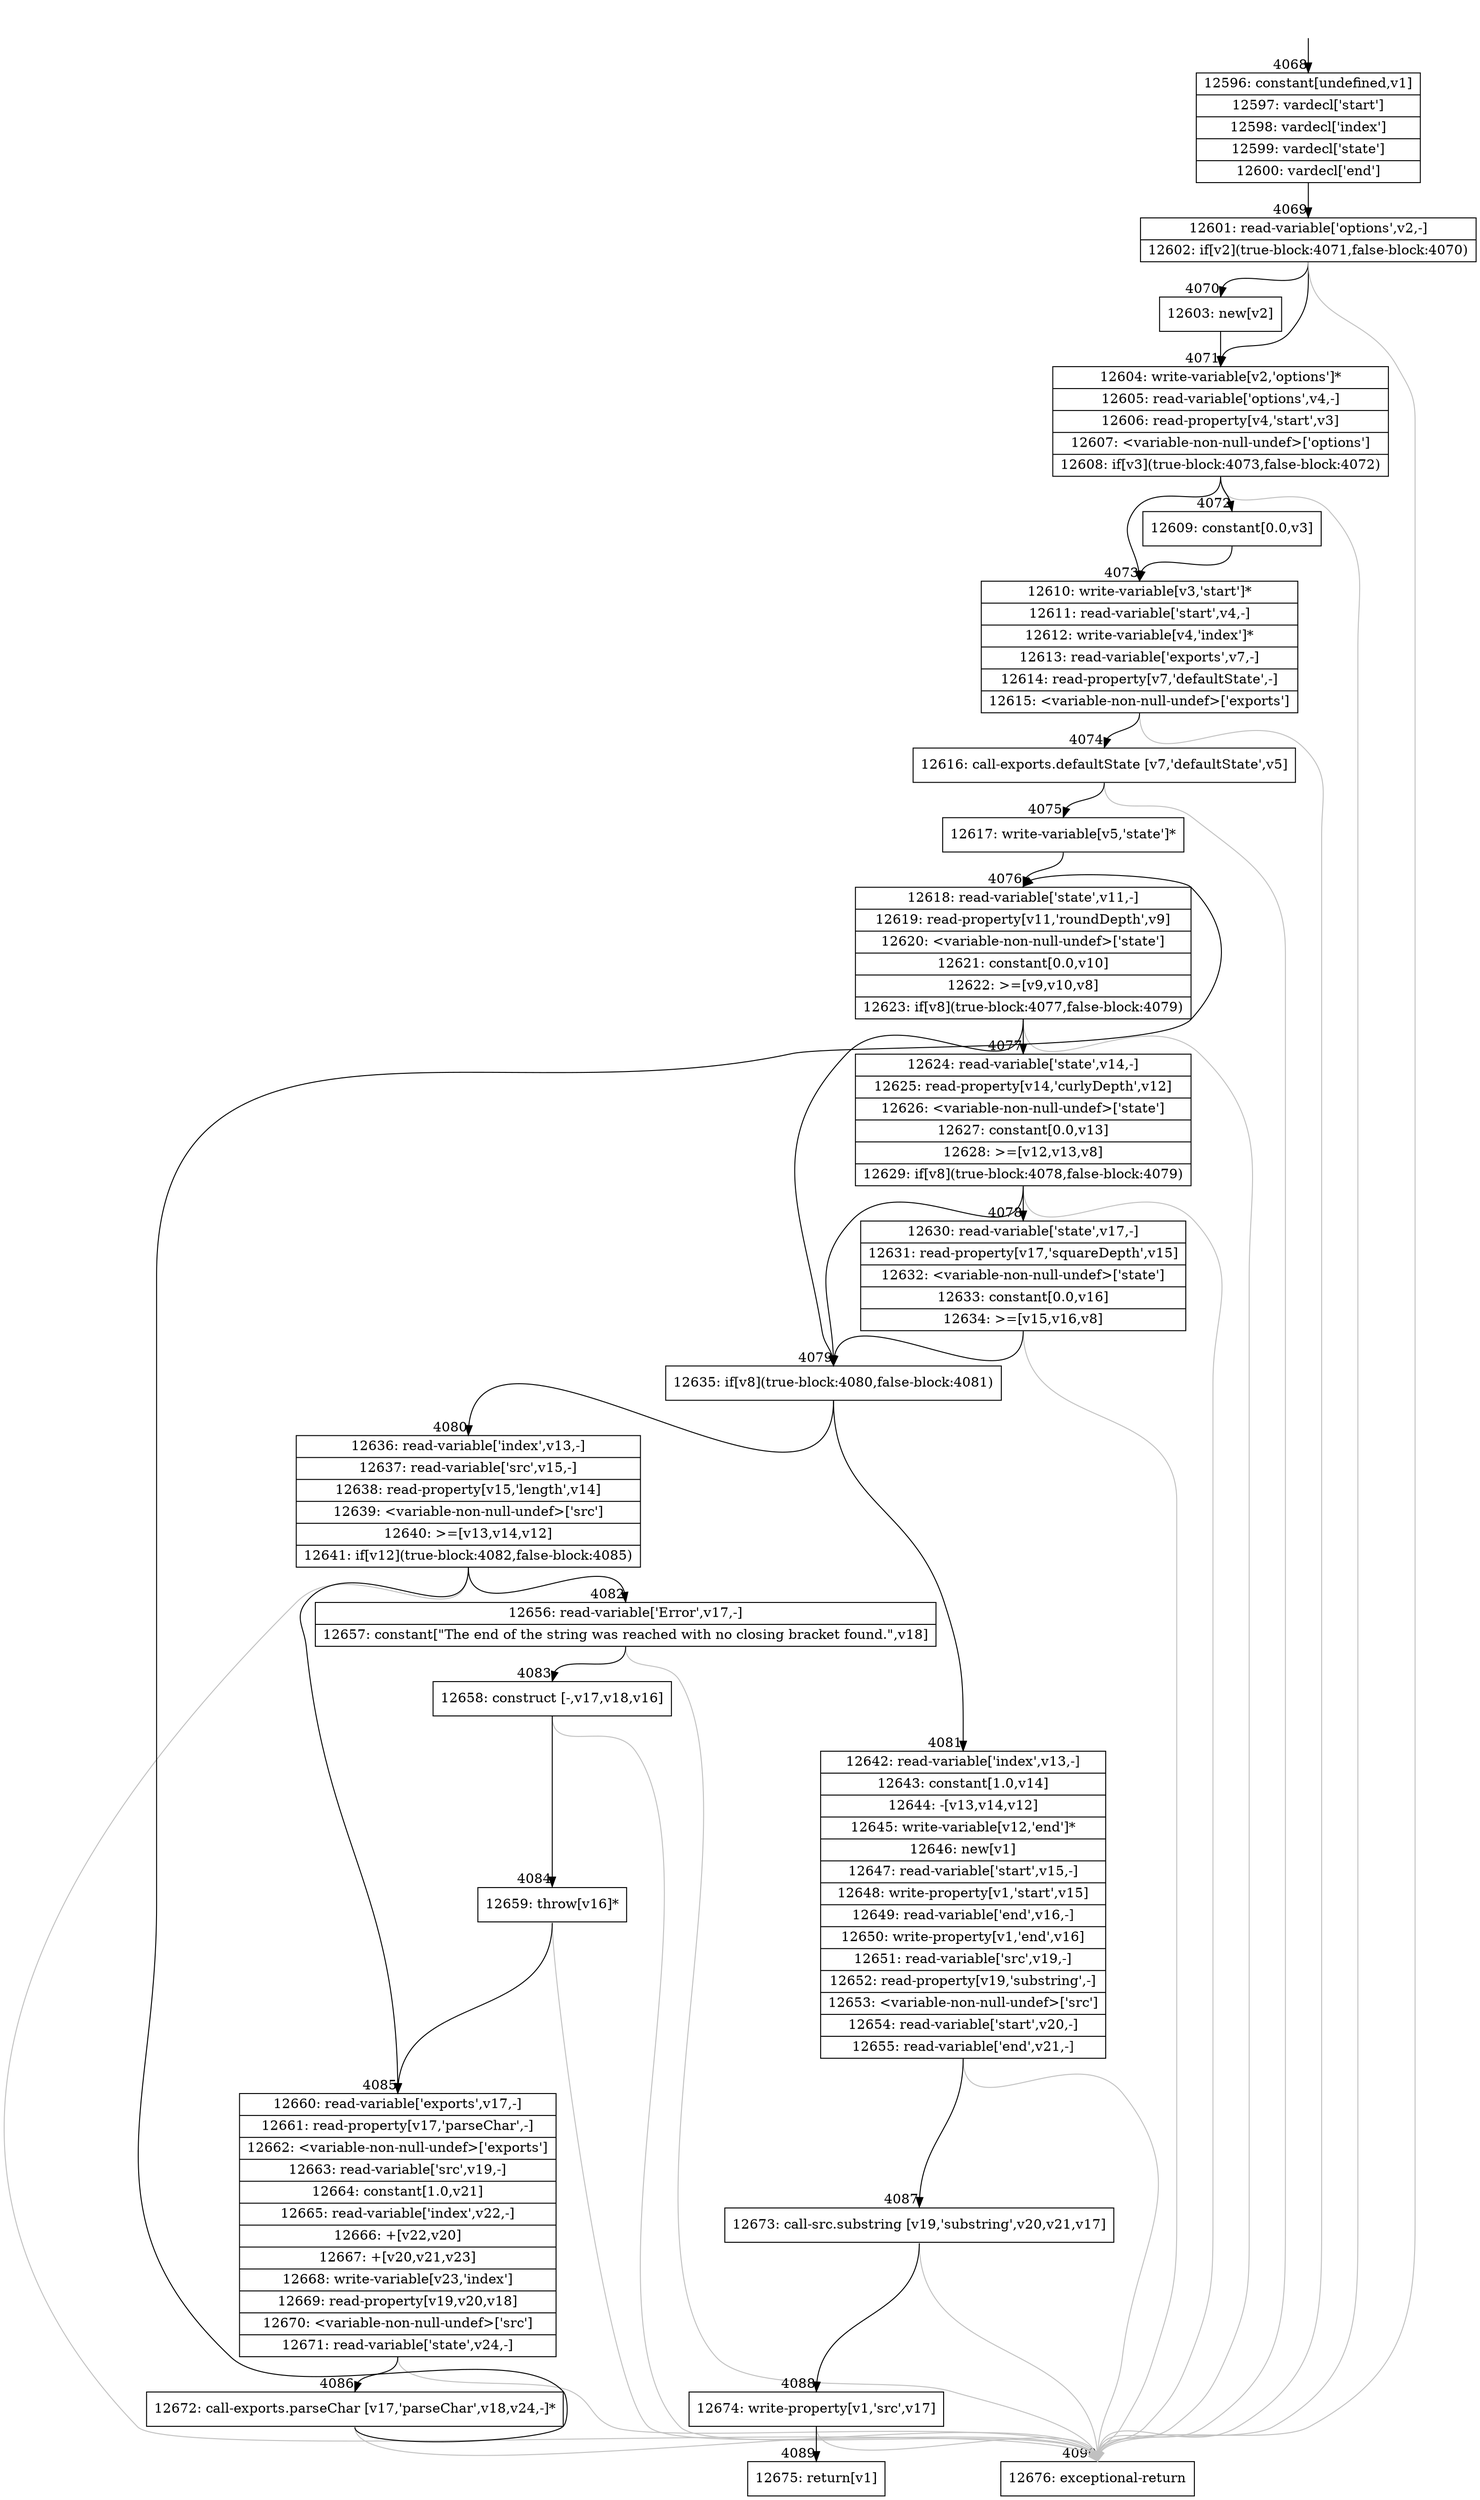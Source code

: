 digraph {
rankdir="TD"
BB_entry246[shape=none,label=""];
BB_entry246 -> BB4068 [tailport=s, headport=n, headlabel="    4068"]
BB4068 [shape=record label="{12596: constant[undefined,v1]|12597: vardecl['start']|12598: vardecl['index']|12599: vardecl['state']|12600: vardecl['end']}" ] 
BB4068 -> BB4069 [tailport=s, headport=n, headlabel="      4069"]
BB4069 [shape=record label="{12601: read-variable['options',v2,-]|12602: if[v2](true-block:4071,false-block:4070)}" ] 
BB4069 -> BB4071 [tailport=s, headport=n, headlabel="      4071"]
BB4069 -> BB4070 [tailport=s, headport=n, headlabel="      4070"]
BB4069 -> BB4090 [tailport=s, headport=n, color=gray, headlabel="      4090"]
BB4070 [shape=record label="{12603: new[v2]}" ] 
BB4070 -> BB4071 [tailport=s, headport=n]
BB4071 [shape=record label="{12604: write-variable[v2,'options']*|12605: read-variable['options',v4,-]|12606: read-property[v4,'start',v3]|12607: \<variable-non-null-undef\>['options']|12608: if[v3](true-block:4073,false-block:4072)}" ] 
BB4071 -> BB4073 [tailport=s, headport=n, headlabel="      4073"]
BB4071 -> BB4072 [tailport=s, headport=n, headlabel="      4072"]
BB4071 -> BB4090 [tailport=s, headport=n, color=gray]
BB4072 [shape=record label="{12609: constant[0.0,v3]}" ] 
BB4072 -> BB4073 [tailport=s, headport=n]
BB4073 [shape=record label="{12610: write-variable[v3,'start']*|12611: read-variable['start',v4,-]|12612: write-variable[v4,'index']*|12613: read-variable['exports',v7,-]|12614: read-property[v7,'defaultState',-]|12615: \<variable-non-null-undef\>['exports']}" ] 
BB4073 -> BB4074 [tailport=s, headport=n, headlabel="      4074"]
BB4073 -> BB4090 [tailport=s, headport=n, color=gray]
BB4074 [shape=record label="{12616: call-exports.defaultState [v7,'defaultState',v5]}" ] 
BB4074 -> BB4075 [tailport=s, headport=n, headlabel="      4075"]
BB4074 -> BB4090 [tailport=s, headport=n, color=gray]
BB4075 [shape=record label="{12617: write-variable[v5,'state']*}" ] 
BB4075 -> BB4076 [tailport=s, headport=n, headlabel="      4076"]
BB4076 [shape=record label="{12618: read-variable['state',v11,-]|12619: read-property[v11,'roundDepth',v9]|12620: \<variable-non-null-undef\>['state']|12621: constant[0.0,v10]|12622: \>=[v9,v10,v8]|12623: if[v8](true-block:4077,false-block:4079)}" ] 
BB4076 -> BB4079 [tailport=s, headport=n, headlabel="      4079"]
BB4076 -> BB4077 [tailport=s, headport=n, headlabel="      4077"]
BB4076 -> BB4090 [tailport=s, headport=n, color=gray]
BB4077 [shape=record label="{12624: read-variable['state',v14,-]|12625: read-property[v14,'curlyDepth',v12]|12626: \<variable-non-null-undef\>['state']|12627: constant[0.0,v13]|12628: \>=[v12,v13,v8]|12629: if[v8](true-block:4078,false-block:4079)}" ] 
BB4077 -> BB4079 [tailport=s, headport=n]
BB4077 -> BB4078 [tailport=s, headport=n, headlabel="      4078"]
BB4077 -> BB4090 [tailport=s, headport=n, color=gray]
BB4078 [shape=record label="{12630: read-variable['state',v17,-]|12631: read-property[v17,'squareDepth',v15]|12632: \<variable-non-null-undef\>['state']|12633: constant[0.0,v16]|12634: \>=[v15,v16,v8]}" ] 
BB4078 -> BB4079 [tailport=s, headport=n]
BB4078 -> BB4090 [tailport=s, headport=n, color=gray]
BB4079 [shape=record label="{12635: if[v8](true-block:4080,false-block:4081)}" ] 
BB4079 -> BB4080 [tailport=s, headport=n, headlabel="      4080"]
BB4079 -> BB4081 [tailport=s, headport=n, headlabel="      4081"]
BB4080 [shape=record label="{12636: read-variable['index',v13,-]|12637: read-variable['src',v15,-]|12638: read-property[v15,'length',v14]|12639: \<variable-non-null-undef\>['src']|12640: \>=[v13,v14,v12]|12641: if[v12](true-block:4082,false-block:4085)}" ] 
BB4080 -> BB4082 [tailport=s, headport=n, headlabel="      4082"]
BB4080 -> BB4085 [tailport=s, headport=n, headlabel="      4085"]
BB4080 -> BB4090 [tailport=s, headport=n, color=gray]
BB4081 [shape=record label="{12642: read-variable['index',v13,-]|12643: constant[1.0,v14]|12644: -[v13,v14,v12]|12645: write-variable[v12,'end']*|12646: new[v1]|12647: read-variable['start',v15,-]|12648: write-property[v1,'start',v15]|12649: read-variable['end',v16,-]|12650: write-property[v1,'end',v16]|12651: read-variable['src',v19,-]|12652: read-property[v19,'substring',-]|12653: \<variable-non-null-undef\>['src']|12654: read-variable['start',v20,-]|12655: read-variable['end',v21,-]}" ] 
BB4081 -> BB4087 [tailport=s, headport=n, headlabel="      4087"]
BB4081 -> BB4090 [tailport=s, headport=n, color=gray]
BB4082 [shape=record label="{12656: read-variable['Error',v17,-]|12657: constant[\"The end of the string was reached with no closing bracket found.\",v18]}" ] 
BB4082 -> BB4083 [tailport=s, headport=n, headlabel="      4083"]
BB4082 -> BB4090 [tailport=s, headport=n, color=gray]
BB4083 [shape=record label="{12658: construct [-,v17,v18,v16]}" ] 
BB4083 -> BB4084 [tailport=s, headport=n, headlabel="      4084"]
BB4083 -> BB4090 [tailport=s, headport=n, color=gray]
BB4084 [shape=record label="{12659: throw[v16]*}" ] 
BB4084 -> BB4085 [tailport=s, headport=n]
BB4084 -> BB4090 [tailport=s, headport=n, color=gray]
BB4085 [shape=record label="{12660: read-variable['exports',v17,-]|12661: read-property[v17,'parseChar',-]|12662: \<variable-non-null-undef\>['exports']|12663: read-variable['src',v19,-]|12664: constant[1.0,v21]|12665: read-variable['index',v22,-]|12666: +[v22,v20]|12667: +[v20,v21,v23]|12668: write-variable[v23,'index']|12669: read-property[v19,v20,v18]|12670: \<variable-non-null-undef\>['src']|12671: read-variable['state',v24,-]}" ] 
BB4085 -> BB4086 [tailport=s, headport=n, headlabel="      4086"]
BB4085 -> BB4090 [tailport=s, headport=n, color=gray]
BB4086 [shape=record label="{12672: call-exports.parseChar [v17,'parseChar',v18,v24,-]*}" ] 
BB4086 -> BB4076 [tailport=s, headport=n]
BB4086 -> BB4090 [tailport=s, headport=n, color=gray]
BB4087 [shape=record label="{12673: call-src.substring [v19,'substring',v20,v21,v17]}" ] 
BB4087 -> BB4088 [tailport=s, headport=n, headlabel="      4088"]
BB4087 -> BB4090 [tailport=s, headport=n, color=gray]
BB4088 [shape=record label="{12674: write-property[v1,'src',v17]}" ] 
BB4088 -> BB4089 [tailport=s, headport=n, headlabel="      4089"]
BB4088 -> BB4090 [tailport=s, headport=n, color=gray]
BB4089 [shape=record label="{12675: return[v1]}" ] 
BB4090 [shape=record label="{12676: exceptional-return}" ] 
//#$~ 4210
}
